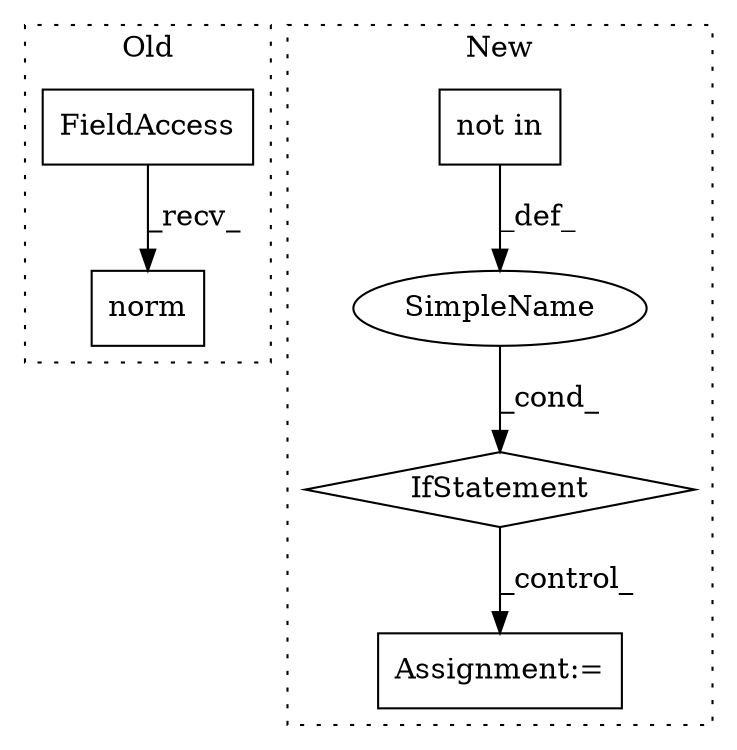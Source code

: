 digraph G {
subgraph cluster0 {
1 [label="norm" a="32" s="1499,1507" l="5,1" shape="box"];
3 [label="FieldAccess" a="22" s="1486" l="12" shape="box"];
label = "Old";
style="dotted";
}
subgraph cluster1 {
2 [label="not in" a="108" s="1357" l="34" shape="box"];
4 [label="IfStatement" a="25" s="1349,1391" l="8,3" shape="diamond"];
5 [label="SimpleName" a="42" s="" l="" shape="ellipse"];
6 [label="Assignment:=" a="7" s="2312" l="1" shape="box"];
label = "New";
style="dotted";
}
2 -> 5 [label="_def_"];
3 -> 1 [label="_recv_"];
4 -> 6 [label="_control_"];
5 -> 4 [label="_cond_"];
}